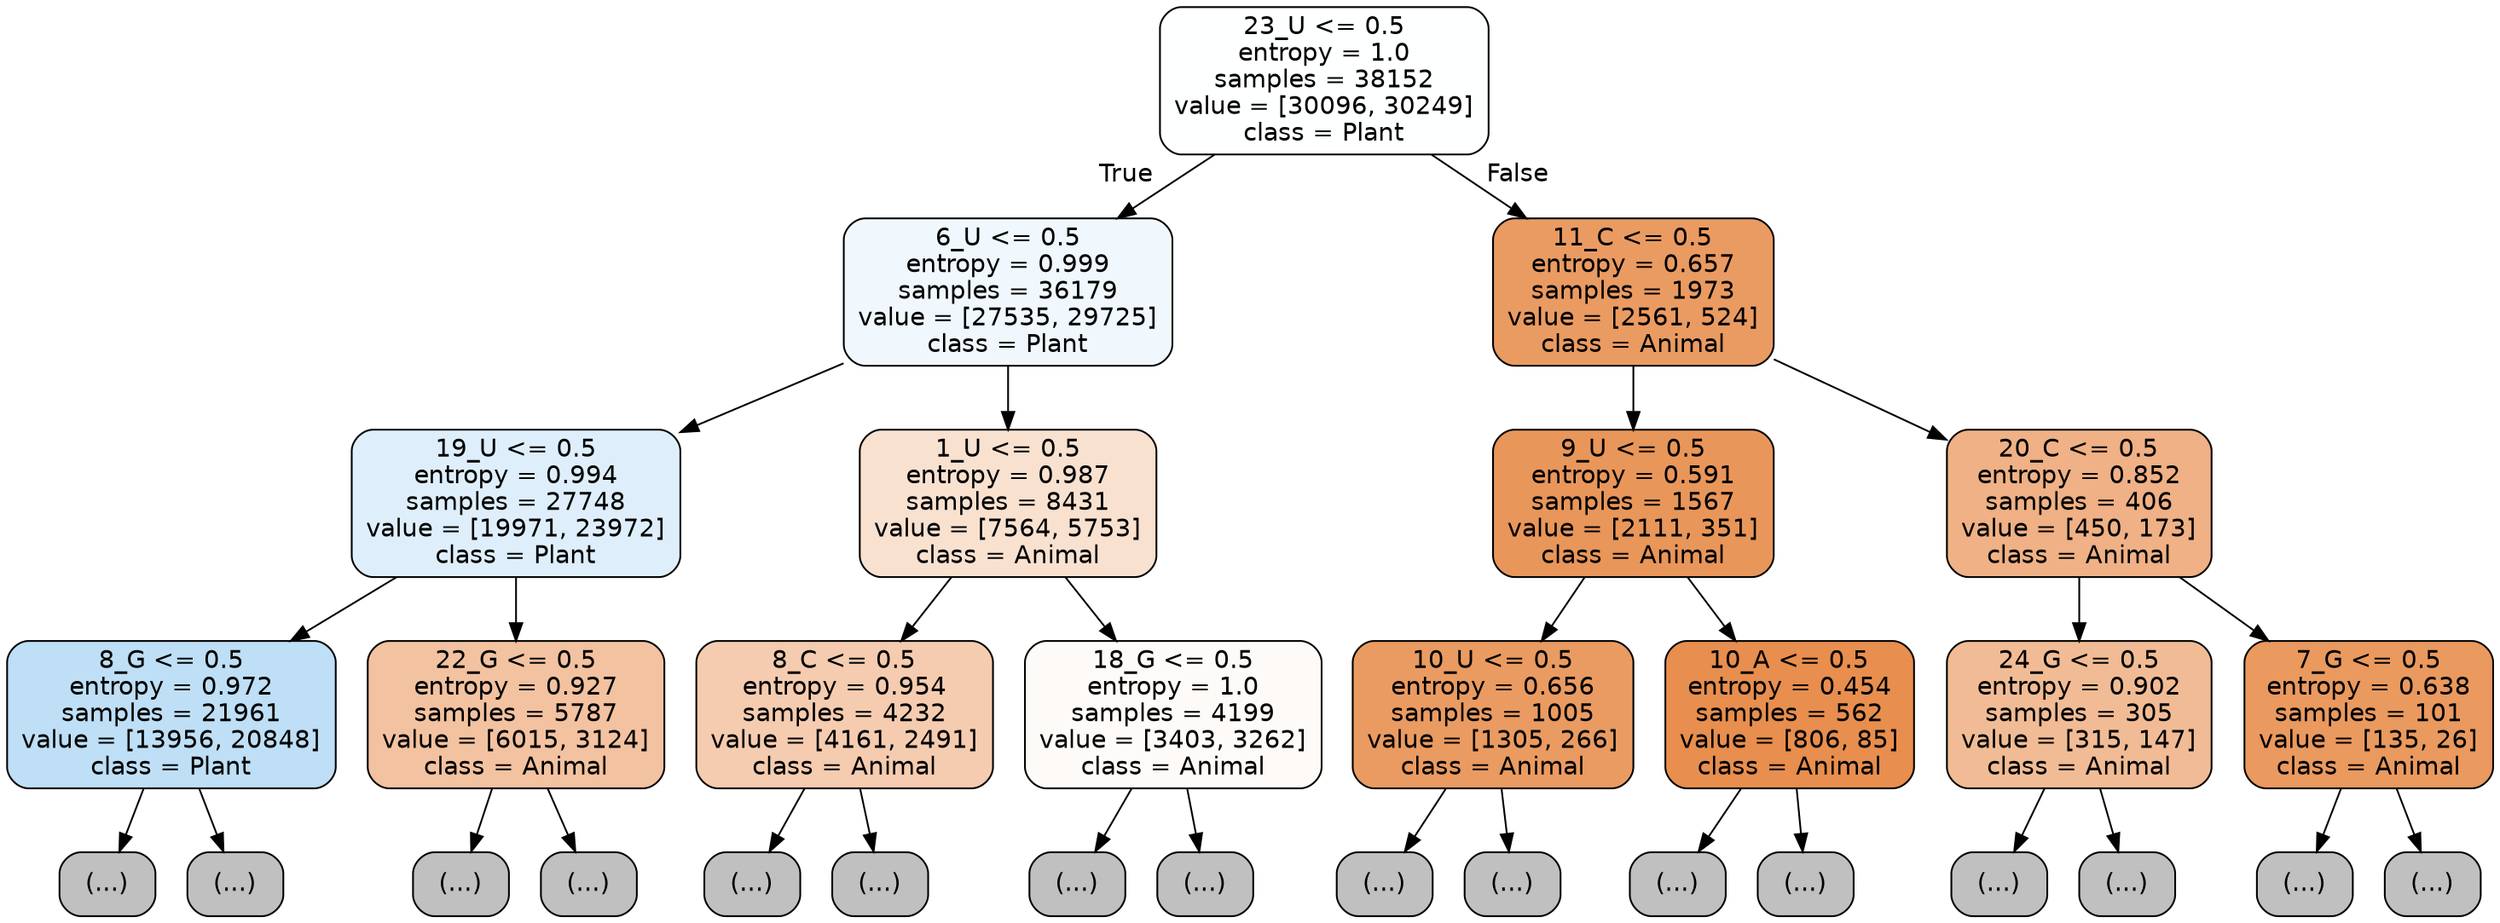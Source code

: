 digraph Tree {
node [shape=box, style="filled, rounded", color="black", fontname="helvetica"] ;
edge [fontname="helvetica"] ;
0 [label="23_U <= 0.5\nentropy = 1.0\nsamples = 38152\nvalue = [30096, 30249]\nclass = Plant", fillcolor="#feffff"] ;
1 [label="6_U <= 0.5\nentropy = 0.999\nsamples = 36179\nvalue = [27535, 29725]\nclass = Plant", fillcolor="#f0f8fd"] ;
0 -> 1 [labeldistance=2.5, labelangle=45, headlabel="True"] ;
2 [label="19_U <= 0.5\nentropy = 0.994\nsamples = 27748\nvalue = [19971, 23972]\nclass = Plant", fillcolor="#deeffb"] ;
1 -> 2 ;
3 [label="8_G <= 0.5\nentropy = 0.972\nsamples = 21961\nvalue = [13956, 20848]\nclass = Plant", fillcolor="#bedff6"] ;
2 -> 3 ;
4 [label="(...)", fillcolor="#C0C0C0"] ;
3 -> 4 ;
6353 [label="(...)", fillcolor="#C0C0C0"] ;
3 -> 6353 ;
8670 [label="22_G <= 0.5\nentropy = 0.927\nsamples = 5787\nvalue = [6015, 3124]\nclass = Animal", fillcolor="#f3c2a0"] ;
2 -> 8670 ;
8671 [label="(...)", fillcolor="#C0C0C0"] ;
8670 -> 8671 ;
11364 [label="(...)", fillcolor="#C0C0C0"] ;
8670 -> 11364 ;
11657 [label="1_U <= 0.5\nentropy = 0.987\nsamples = 8431\nvalue = [7564, 5753]\nclass = Animal", fillcolor="#f9e1d0"] ;
1 -> 11657 ;
11658 [label="8_C <= 0.5\nentropy = 0.954\nsamples = 4232\nvalue = [4161, 2491]\nclass = Animal", fillcolor="#f5ccb0"] ;
11657 -> 11658 ;
11659 [label="(...)", fillcolor="#C0C0C0"] ;
11658 -> 11659 ;
13564 [label="(...)", fillcolor="#C0C0C0"] ;
11658 -> 13564 ;
14071 [label="18_G <= 0.5\nentropy = 1.0\nsamples = 4199\nvalue = [3403, 3262]\nclass = Animal", fillcolor="#fefaf7"] ;
11657 -> 14071 ;
14072 [label="(...)", fillcolor="#C0C0C0"] ;
14071 -> 14072 ;
15393 [label="(...)", fillcolor="#C0C0C0"] ;
14071 -> 15393 ;
15944 [label="11_C <= 0.5\nentropy = 0.657\nsamples = 1973\nvalue = [2561, 524]\nclass = Animal", fillcolor="#ea9b62"] ;
0 -> 15944 [labeldistance=2.5, labelangle=-45, headlabel="False"] ;
15945 [label="9_U <= 0.5\nentropy = 0.591\nsamples = 1567\nvalue = [2111, 351]\nclass = Animal", fillcolor="#e9965a"] ;
15944 -> 15945 ;
15946 [label="10_U <= 0.5\nentropy = 0.656\nsamples = 1005\nvalue = [1305, 266]\nclass = Animal", fillcolor="#ea9b61"] ;
15945 -> 15946 ;
15947 [label="(...)", fillcolor="#C0C0C0"] ;
15946 -> 15947 ;
16324 [label="(...)", fillcolor="#C0C0C0"] ;
15946 -> 16324 ;
16437 [label="10_A <= 0.5\nentropy = 0.454\nsamples = 562\nvalue = [806, 85]\nclass = Animal", fillcolor="#e88e4e"] ;
15945 -> 16437 ;
16438 [label="(...)", fillcolor="#C0C0C0"] ;
16437 -> 16438 ;
16589 [label="(...)", fillcolor="#C0C0C0"] ;
16437 -> 16589 ;
16608 [label="20_C <= 0.5\nentropy = 0.852\nsamples = 406\nvalue = [450, 173]\nclass = Animal", fillcolor="#efb185"] ;
15944 -> 16608 ;
16609 [label="24_G <= 0.5\nentropy = 0.902\nsamples = 305\nvalue = [315, 147]\nclass = Animal", fillcolor="#f1bc95"] ;
16608 -> 16609 ;
16610 [label="(...)", fillcolor="#C0C0C0"] ;
16609 -> 16610 ;
16733 [label="(...)", fillcolor="#C0C0C0"] ;
16609 -> 16733 ;
16760 [label="7_G <= 0.5\nentropy = 0.638\nsamples = 101\nvalue = [135, 26]\nclass = Animal", fillcolor="#ea995f"] ;
16608 -> 16760 ;
16761 [label="(...)", fillcolor="#C0C0C0"] ;
16760 -> 16761 ;
16788 [label="(...)", fillcolor="#C0C0C0"] ;
16760 -> 16788 ;
}